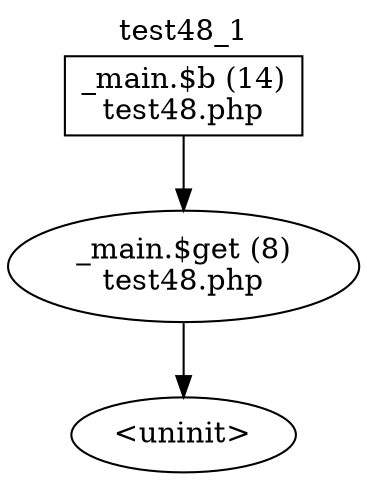 digraph cfg {
  label="test48_1";
  labelloc=t;
  n1 [shape=box, label="_main.$b (14)\ntest48.php"];
  n2 [shape=ellipse, label="_main.$get (8)\ntest48.php"];
  n3 [shape=ellipse, label="<uninit>"];
  n1 -> n2;
  n2 -> n3;
}
